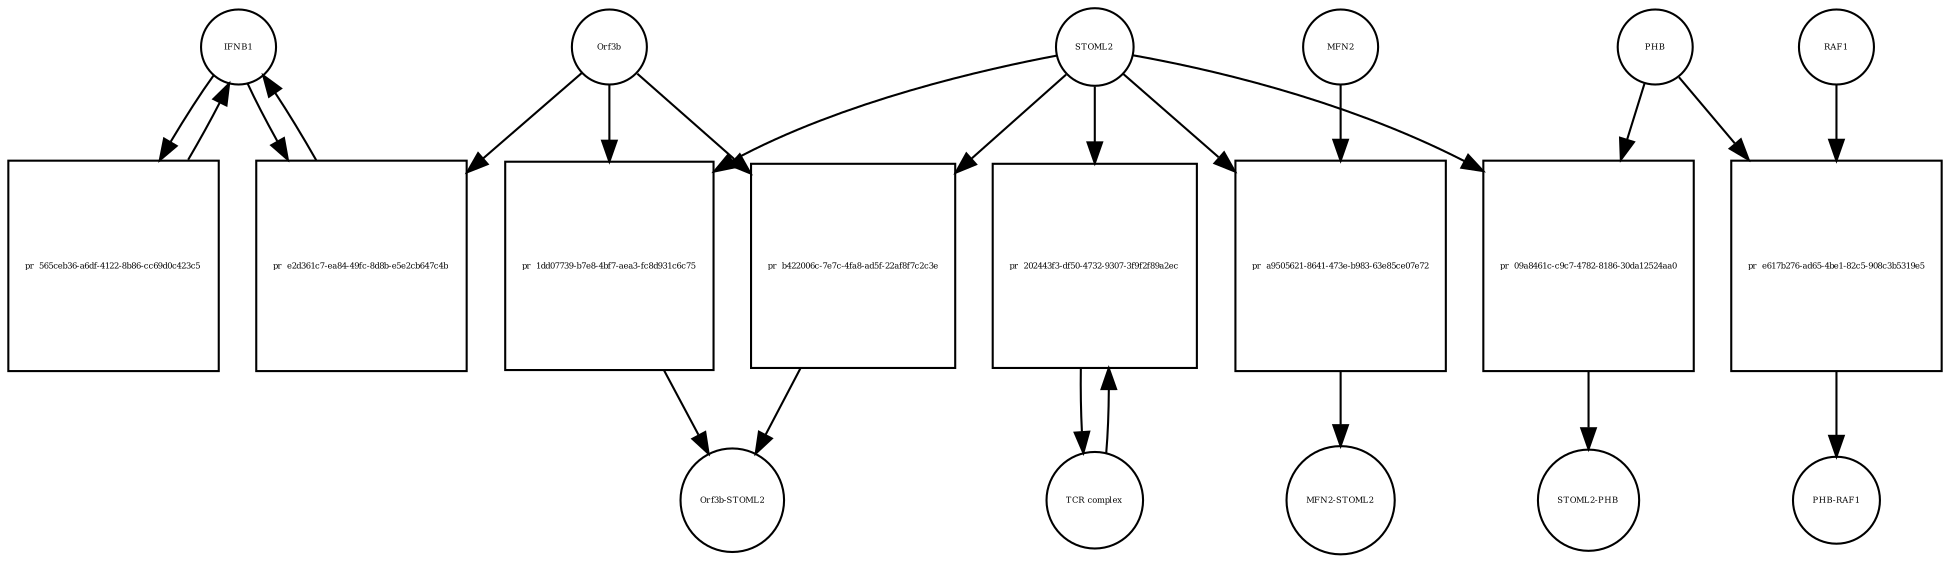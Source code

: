strict digraph  {
IFNB1 [annotation=urn_miriam_uniprot_P01574, bipartite=0, cls=macromolecule, fontsize=4, label=IFNB1, shape=circle];
"pr_e2d361c7-ea84-49fc-8d8b-e5e2cb647c4b" [annotation="", bipartite=1, cls=process, fontsize=4, label="pr_e2d361c7-ea84-49fc-8d8b-e5e2cb647c4b", shape=square];
Orf3b [annotation="", bipartite=0, cls=macromolecule, fontsize=4, label=Orf3b, shape=circle];
"pr_565ceb36-a6df-4122-8b86-cc69d0c423c5" [annotation="", bipartite=1, cls=process, fontsize=4, label="pr_565ceb36-a6df-4122-8b86-cc69d0c423c5", shape=square];
STOML2 [annotation=urn_miriam_pubmed_18641330, bipartite=0, cls="macromolecule multimer", fontsize=4, label=STOML2, shape=circle];
"pr_a9505621-8641-473e-b983-63e85ce07e72" [annotation="", bipartite=1, cls=process, fontsize=4, label="pr_a9505621-8641-473e-b983-63e85ce07e72", shape=square];
MFN2 [annotation=urn_miriam_uniprot_O95140, bipartite=0, cls=macromolecule, fontsize=4, label=MFN2, shape=circle];
"MFN2-STOML2" [annotation="", bipartite=0, cls=complex, fontsize=4, label="MFN2-STOML2", shape=circle];
"pr_1dd07739-b7e8-4bf7-aea3-fc8d931c6c75" [annotation="", bipartite=1, cls=process, fontsize=4, label="pr_1dd07739-b7e8-4bf7-aea3-fc8d931c6c75", shape=square];
"Orf3b-STOML2" [annotation="", bipartite=0, cls=complex, fontsize=4, label="Orf3b-STOML2", shape=circle];
"pr_09a8461c-c9c7-4782-8186-30da12524aa0" [annotation="", bipartite=1, cls=process, fontsize=4, label="pr_09a8461c-c9c7-4782-8186-30da12524aa0", shape=square];
PHB [annotation=urn_miriam_uniprot_P35232, bipartite=0, cls=macromolecule, fontsize=4, label=PHB, shape=circle];
"STOML2-PHB" [annotation="", bipartite=0, cls=complex, fontsize=4, label="STOML2-PHB", shape=circle];
"pr_e617b276-ad65-4be1-82c5-908c3b5319e5" [annotation="", bipartite=1, cls=process, fontsize=4, label="pr_e617b276-ad65-4be1-82c5-908c3b5319e5", shape=square];
RAF1 [annotation=urn_miriam_uniprot_P04049, bipartite=0, cls=macromolecule, fontsize=4, label=RAF1, shape=circle];
"PHB-RAF1" [annotation="", bipartite=0, cls=complex, fontsize=4, label="PHB-RAF1", shape=circle];
"pr_b422006c-7e7c-4fa8-ad5f-22af8f7c2c3e" [annotation="", bipartite=1, cls=process, fontsize=4, label="pr_b422006c-7e7c-4fa8-ad5f-22af8f7c2c3e", shape=square];
"pr_202443f3-df50-4732-9307-3f9f2f89a2ec" [annotation="", bipartite=1, cls=process, fontsize=4, label="pr_202443f3-df50-4732-9307-3f9f2f89a2ec", shape=square];
"TCR complex" [annotation="urn_miriam_uniprot_P07766|urn_miriam_uniprot_P04234|urn_miriam_uniprot_P09693|urn_miriam_uniprot_P20963|urn_miriam_uniprot_P01848|urn_miriam_uniprot_Q9UJZ1|urn_miriam_uniprot_P0DSE2", bipartite=0, cls=complex, fontsize=4, label="TCR complex", shape=circle];
IFNB1 -> "pr_e2d361c7-ea84-49fc-8d8b-e5e2cb647c4b"  [annotation="", interaction_type=consumption];
IFNB1 -> "pr_565ceb36-a6df-4122-8b86-cc69d0c423c5"  [annotation="", interaction_type=consumption];
"pr_e2d361c7-ea84-49fc-8d8b-e5e2cb647c4b" -> IFNB1  [annotation="", interaction_type=production];
Orf3b -> "pr_e2d361c7-ea84-49fc-8d8b-e5e2cb647c4b"  [annotation="", interaction_type=inhibition];
Orf3b -> "pr_1dd07739-b7e8-4bf7-aea3-fc8d931c6c75"  [annotation="", interaction_type=consumption];
Orf3b -> "pr_b422006c-7e7c-4fa8-ad5f-22af8f7c2c3e"  [annotation="", interaction_type=consumption];
"pr_565ceb36-a6df-4122-8b86-cc69d0c423c5" -> IFNB1  [annotation="", interaction_type=production];
STOML2 -> "pr_a9505621-8641-473e-b983-63e85ce07e72"  [annotation="", interaction_type=consumption];
STOML2 -> "pr_1dd07739-b7e8-4bf7-aea3-fc8d931c6c75"  [annotation="", interaction_type=consumption];
STOML2 -> "pr_09a8461c-c9c7-4782-8186-30da12524aa0"  [annotation="", interaction_type=consumption];
STOML2 -> "pr_b422006c-7e7c-4fa8-ad5f-22af8f7c2c3e"  [annotation="", interaction_type=consumption];
STOML2 -> "pr_202443f3-df50-4732-9307-3f9f2f89a2ec"  [annotation="", interaction_type=consumption];
"pr_a9505621-8641-473e-b983-63e85ce07e72" -> "MFN2-STOML2"  [annotation="", interaction_type=production];
MFN2 -> "pr_a9505621-8641-473e-b983-63e85ce07e72"  [annotation="", interaction_type=consumption];
"pr_1dd07739-b7e8-4bf7-aea3-fc8d931c6c75" -> "Orf3b-STOML2"  [annotation="", interaction_type=production];
"pr_09a8461c-c9c7-4782-8186-30da12524aa0" -> "STOML2-PHB"  [annotation="", interaction_type=production];
PHB -> "pr_09a8461c-c9c7-4782-8186-30da12524aa0"  [annotation="", interaction_type=consumption];
PHB -> "pr_e617b276-ad65-4be1-82c5-908c3b5319e5"  [annotation="", interaction_type=consumption];
"pr_e617b276-ad65-4be1-82c5-908c3b5319e5" -> "PHB-RAF1"  [annotation="", interaction_type=production];
RAF1 -> "pr_e617b276-ad65-4be1-82c5-908c3b5319e5"  [annotation="", interaction_type=consumption];
"pr_b422006c-7e7c-4fa8-ad5f-22af8f7c2c3e" -> "Orf3b-STOML2"  [annotation="", interaction_type=production];
"pr_202443f3-df50-4732-9307-3f9f2f89a2ec" -> "TCR complex"  [annotation="", interaction_type=production];
"TCR complex" -> "pr_202443f3-df50-4732-9307-3f9f2f89a2ec"  [annotation="", interaction_type=consumption];
}
